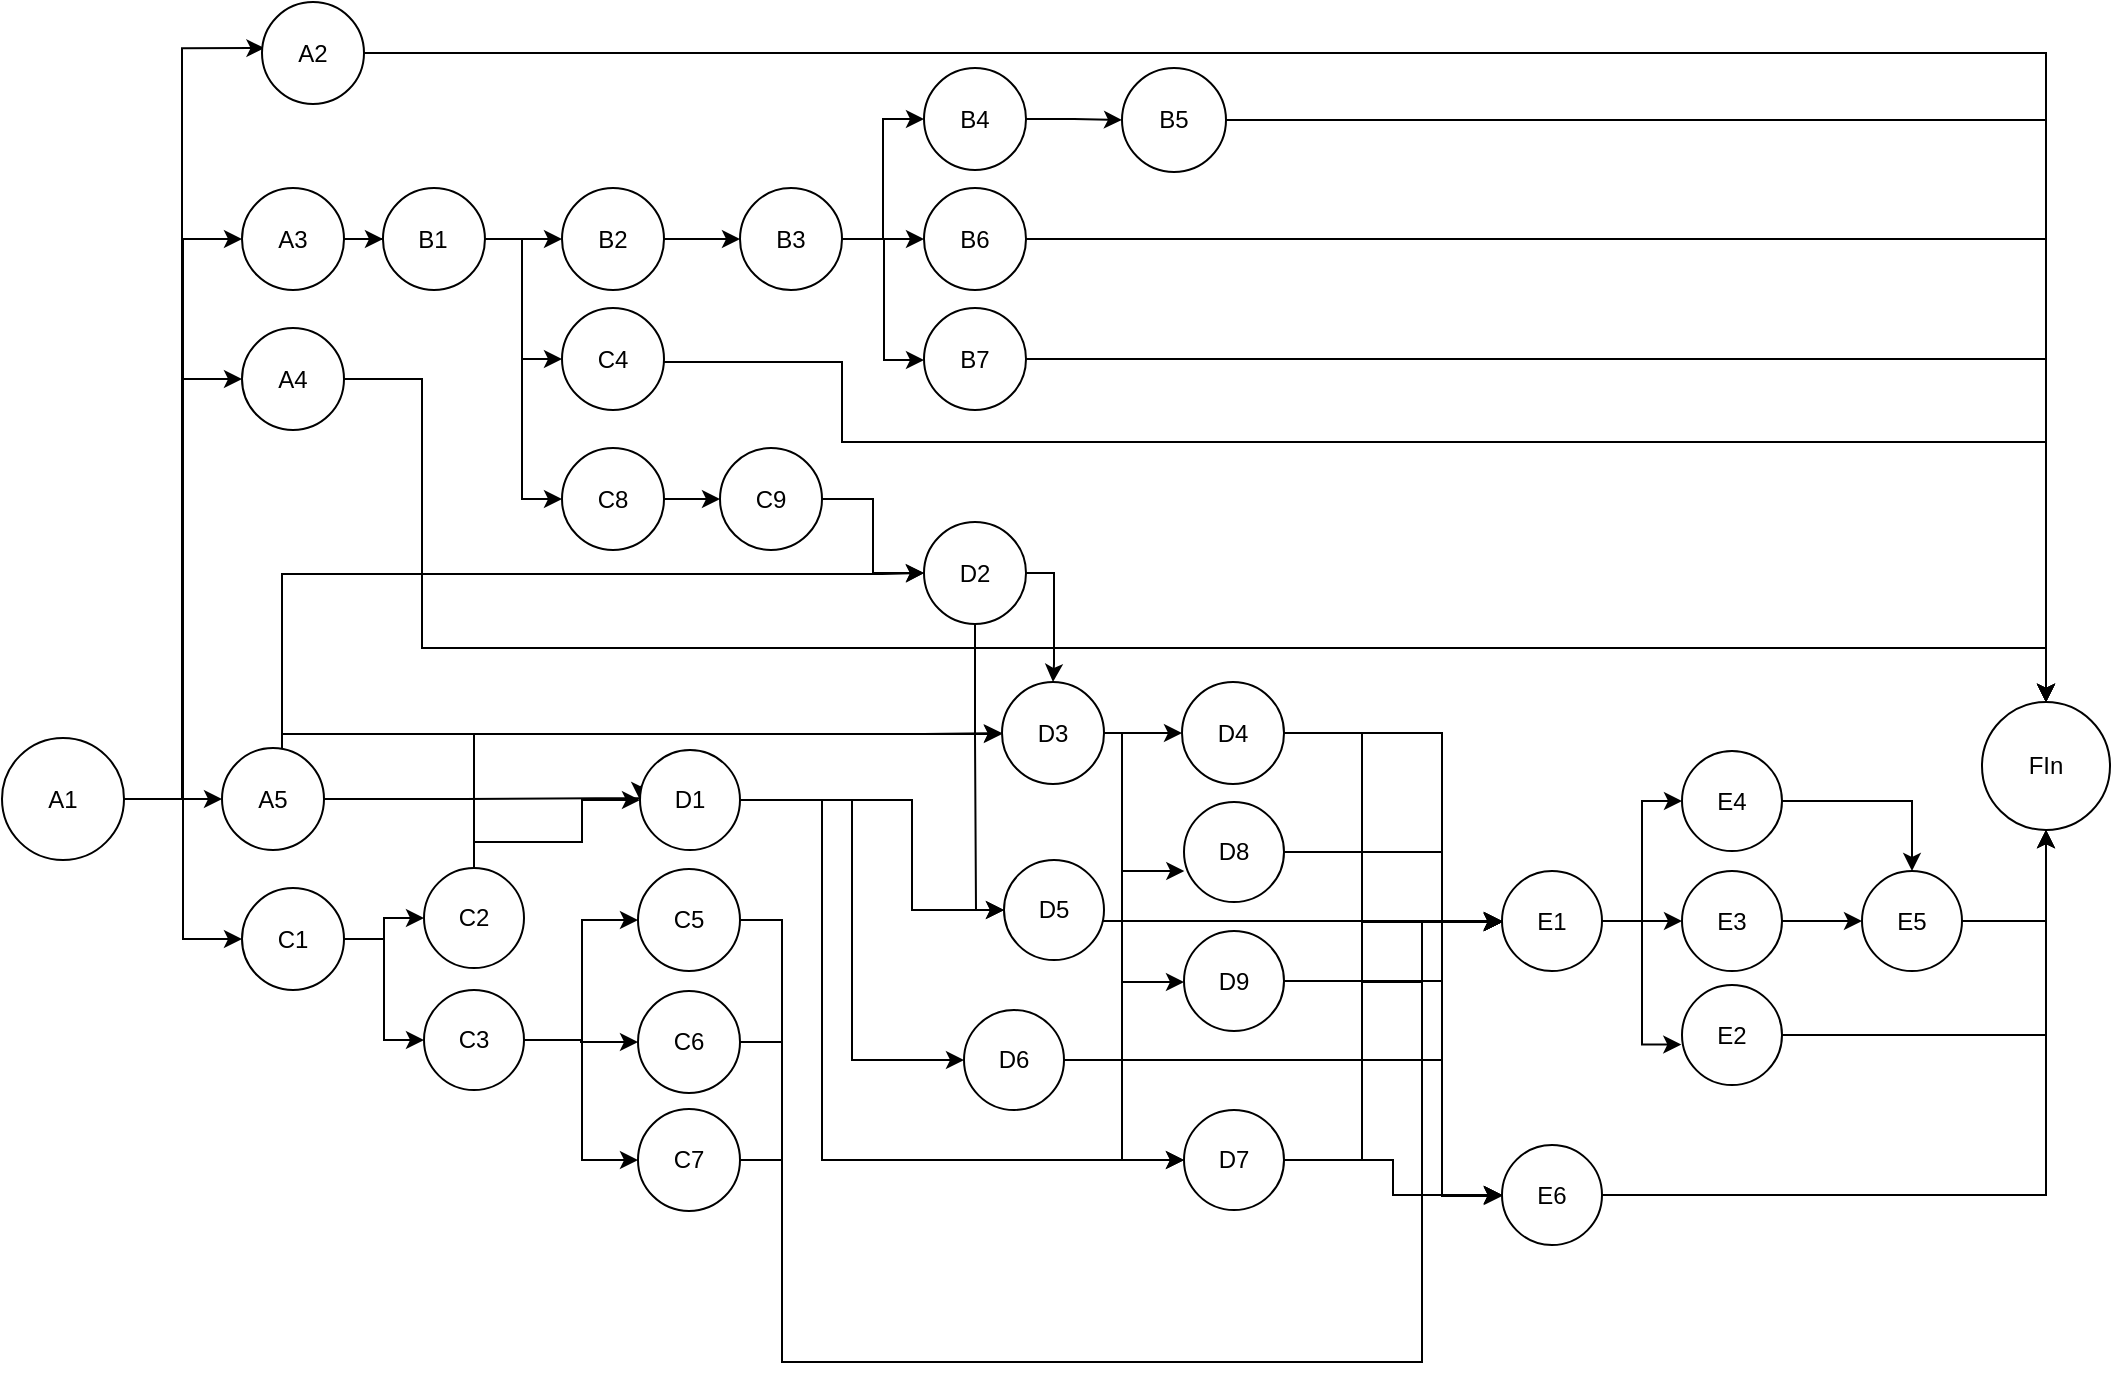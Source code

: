 <mxfile version="20.4.0" type="device"><diagram name="Page-1" id="2a216829-ef6e-dabb-86c1-c78162f3ba2b"><mxGraphModel dx="1586" dy="77" grid="1" gridSize="10" guides="1" tooltips="1" connect="1" arrows="1" fold="1" page="1" pageScale="1" pageWidth="1169" pageHeight="827" background="none" math="0" shadow="0"><root><mxCell id="0"/><mxCell id="1" parent="0"/><mxCell id="Pru9oIikoIHaebNtuiKZ-28" style="edgeStyle=orthogonalEdgeStyle;rounded=0;orthogonalLoop=1;jettySize=auto;html=1;exitX=1;exitY=0.5;exitDx=0;exitDy=0;entryX=0.024;entryY=0.452;entryDx=0;entryDy=0;entryPerimeter=0;" parent="1" source="Pru9oIikoIHaebNtuiKZ-1" target="Pru9oIikoIHaebNtuiKZ-4" edge="1"><mxGeometry relative="1" as="geometry"><mxPoint x="120" y="903" as="targetPoint"/><Array as="points"><mxPoint x="130" y="1258"/><mxPoint x="130" y="883"/></Array></mxGeometry></mxCell><mxCell id="Pru9oIikoIHaebNtuiKZ-31" style="edgeStyle=orthogonalEdgeStyle;rounded=0;orthogonalLoop=1;jettySize=auto;html=1;entryX=0;entryY=0.5;entryDx=0;entryDy=0;" parent="1" source="Pru9oIikoIHaebNtuiKZ-1" target="Pru9oIikoIHaebNtuiKZ-5" edge="1"><mxGeometry relative="1" as="geometry"/></mxCell><mxCell id="Pru9oIikoIHaebNtuiKZ-32" style="edgeStyle=orthogonalEdgeStyle;rounded=0;orthogonalLoop=1;jettySize=auto;html=1;entryX=0;entryY=0.5;entryDx=0;entryDy=0;" parent="1" source="Pru9oIikoIHaebNtuiKZ-1" target="Pru9oIikoIHaebNtuiKZ-6" edge="1"><mxGeometry relative="1" as="geometry"/></mxCell><mxCell id="Pru9oIikoIHaebNtuiKZ-33" style="edgeStyle=orthogonalEdgeStyle;rounded=0;orthogonalLoop=1;jettySize=auto;html=1;exitX=1;exitY=0.5;exitDx=0;exitDy=0;entryX=0;entryY=0.5;entryDx=0;entryDy=0;" parent="1" source="Pru9oIikoIHaebNtuiKZ-1" target="Pru9oIikoIHaebNtuiKZ-7" edge="1"><mxGeometry relative="1" as="geometry"/></mxCell><mxCell id="Pru9oIikoIHaebNtuiKZ-35" style="edgeStyle=orthogonalEdgeStyle;rounded=0;orthogonalLoop=1;jettySize=auto;html=1;exitX=1;exitY=0.5;exitDx=0;exitDy=0;entryX=0;entryY=0.5;entryDx=0;entryDy=0;" parent="1" source="Pru9oIikoIHaebNtuiKZ-1" target="Pru9oIikoIHaebNtuiKZ-10" edge="1"><mxGeometry relative="1" as="geometry"/></mxCell><mxCell id="Pru9oIikoIHaebNtuiKZ-1" value="A1" style="ellipse;whiteSpace=wrap;html=1;aspect=fixed;" parent="1" vertex="1"><mxGeometry x="40" y="1228" width="61" height="61" as="geometry"/></mxCell><mxCell id="Pru9oIikoIHaebNtuiKZ-132" style="edgeStyle=orthogonalEdgeStyle;rounded=0;orthogonalLoop=1;jettySize=auto;html=1;" parent="1" source="Pru9oIikoIHaebNtuiKZ-4" target="Pru9oIikoIHaebNtuiKZ-131" edge="1"><mxGeometry relative="1" as="geometry"/></mxCell><mxCell id="Pru9oIikoIHaebNtuiKZ-4" value="A2" style="ellipse;whiteSpace=wrap;html=1;aspect=fixed;" parent="1" vertex="1"><mxGeometry x="170" y="860" width="51" height="51" as="geometry"/></mxCell><mxCell id="KUXxPecJP9l8eW_EZFho-1" style="edgeStyle=orthogonalEdgeStyle;rounded=0;orthogonalLoop=1;jettySize=auto;html=1;" edge="1" parent="1" source="Pru9oIikoIHaebNtuiKZ-5" target="Pru9oIikoIHaebNtuiKZ-8"><mxGeometry relative="1" as="geometry"/></mxCell><mxCell id="Pru9oIikoIHaebNtuiKZ-5" value="A3" style="ellipse;whiteSpace=wrap;html=1;aspect=fixed;" parent="1" vertex="1"><mxGeometry x="160" y="953" width="51" height="51" as="geometry"/></mxCell><mxCell id="Pru9oIikoIHaebNtuiKZ-134" style="edgeStyle=orthogonalEdgeStyle;rounded=0;orthogonalLoop=1;jettySize=auto;html=1;" parent="1" source="Pru9oIikoIHaebNtuiKZ-6" target="Pru9oIikoIHaebNtuiKZ-131" edge="1"><mxGeometry relative="1" as="geometry"><Array as="points"><mxPoint x="250" y="1049"/><mxPoint x="250" y="1183"/><mxPoint x="1062" y="1183"/></Array></mxGeometry></mxCell><mxCell id="Pru9oIikoIHaebNtuiKZ-6" value="A4" style="ellipse;whiteSpace=wrap;html=1;aspect=fixed;" parent="1" vertex="1"><mxGeometry x="160" y="1023" width="51" height="51" as="geometry"/></mxCell><mxCell id="KUXxPecJP9l8eW_EZFho-12" style="edgeStyle=orthogonalEdgeStyle;rounded=0;orthogonalLoop=1;jettySize=auto;html=1;entryX=0;entryY=0.5;entryDx=0;entryDy=0;" edge="1" parent="1" source="Pru9oIikoIHaebNtuiKZ-7" target="Pru9oIikoIHaebNtuiKZ-50"><mxGeometry relative="1" as="geometry"><Array as="points"><mxPoint x="271" y="1259"/><mxPoint x="340" y="1258"/></Array></mxGeometry></mxCell><mxCell id="KUXxPecJP9l8eW_EZFho-16" style="edgeStyle=orthogonalEdgeStyle;rounded=0;orthogonalLoop=1;jettySize=auto;html=1;entryX=0;entryY=0.5;entryDx=0;entryDy=0;" edge="1" parent="1" source="Pru9oIikoIHaebNtuiKZ-7" target="Pru9oIikoIHaebNtuiKZ-52"><mxGeometry relative="1" as="geometry"><mxPoint x="370" y="1150" as="targetPoint"/><Array as="points"><mxPoint x="180" y="1146"/><mxPoint x="480" y="1146"/></Array></mxGeometry></mxCell><mxCell id="KUXxPecJP9l8eW_EZFho-22" style="edgeStyle=orthogonalEdgeStyle;rounded=0;orthogonalLoop=1;jettySize=auto;html=1;" edge="1" parent="1" source="Pru9oIikoIHaebNtuiKZ-7" target="Pru9oIikoIHaebNtuiKZ-54"><mxGeometry relative="1" as="geometry"><Array as="points"><mxPoint x="180" y="1226"/></Array></mxGeometry></mxCell><mxCell id="Pru9oIikoIHaebNtuiKZ-7" value="A5" style="ellipse;whiteSpace=wrap;html=1;aspect=fixed;" parent="1" vertex="1"><mxGeometry x="150" y="1233" width="51" height="51" as="geometry"/></mxCell><mxCell id="Pru9oIikoIHaebNtuiKZ-121" style="edgeStyle=orthogonalEdgeStyle;rounded=0;orthogonalLoop=1;jettySize=auto;html=1;entryX=0;entryY=0.5;entryDx=0;entryDy=0;" parent="1" source="Pru9oIikoIHaebNtuiKZ-8" edge="1" target="Pru9oIikoIHaebNtuiKZ-9"><mxGeometry relative="1" as="geometry"><mxPoint x="310.48" y="978.5" as="targetPoint"/></mxGeometry></mxCell><mxCell id="KUXxPecJP9l8eW_EZFho-5" style="edgeStyle=orthogonalEdgeStyle;rounded=0;orthogonalLoop=1;jettySize=auto;html=1;entryX=0;entryY=0.5;entryDx=0;entryDy=0;" edge="1" parent="1" source="Pru9oIikoIHaebNtuiKZ-8" target="Pru9oIikoIHaebNtuiKZ-11"><mxGeometry relative="1" as="geometry"><Array as="points"><mxPoint x="300" y="979"/><mxPoint x="300" y="1039"/></Array></mxGeometry></mxCell><mxCell id="KUXxPecJP9l8eW_EZFho-10" style="edgeStyle=orthogonalEdgeStyle;rounded=0;orthogonalLoop=1;jettySize=auto;html=1;entryX=0;entryY=0.5;entryDx=0;entryDy=0;" edge="1" parent="1" source="Pru9oIikoIHaebNtuiKZ-8" target="Pru9oIikoIHaebNtuiKZ-15"><mxGeometry relative="1" as="geometry"><Array as="points"><mxPoint x="300" y="979"/><mxPoint x="300" y="1109"/></Array></mxGeometry></mxCell><mxCell id="Pru9oIikoIHaebNtuiKZ-8" value="B1" style="ellipse;whiteSpace=wrap;html=1;aspect=fixed;" parent="1" vertex="1"><mxGeometry x="230.48" y="953" width="51" height="51" as="geometry"/></mxCell><mxCell id="Pru9oIikoIHaebNtuiKZ-123" style="edgeStyle=orthogonalEdgeStyle;rounded=0;orthogonalLoop=1;jettySize=auto;html=1;entryX=0;entryY=0.5;entryDx=0;entryDy=0;" parent="1" source="Pru9oIikoIHaebNtuiKZ-9" target="Pru9oIikoIHaebNtuiKZ-17" edge="1"><mxGeometry relative="1" as="geometry"/></mxCell><mxCell id="Pru9oIikoIHaebNtuiKZ-9" value="B2" style="ellipse;whiteSpace=wrap;html=1;aspect=fixed;" parent="1" vertex="1"><mxGeometry x="320" y="953" width="51" height="51" as="geometry"/></mxCell><mxCell id="Pru9oIikoIHaebNtuiKZ-46" style="edgeStyle=orthogonalEdgeStyle;rounded=0;orthogonalLoop=1;jettySize=auto;html=1;entryX=0;entryY=0.5;entryDx=0;entryDy=0;" parent="1" source="Pru9oIikoIHaebNtuiKZ-10" target="Pru9oIikoIHaebNtuiKZ-23" edge="1"><mxGeometry relative="1" as="geometry"/></mxCell><mxCell id="Pru9oIikoIHaebNtuiKZ-47" style="edgeStyle=orthogonalEdgeStyle;rounded=0;orthogonalLoop=1;jettySize=auto;html=1;" parent="1" source="Pru9oIikoIHaebNtuiKZ-10" target="Pru9oIikoIHaebNtuiKZ-24" edge="1"><mxGeometry relative="1" as="geometry"/></mxCell><mxCell id="Pru9oIikoIHaebNtuiKZ-10" value="C1" style="ellipse;whiteSpace=wrap;html=1;aspect=fixed;" parent="1" vertex="1"><mxGeometry x="160" y="1303" width="51" height="51" as="geometry"/></mxCell><mxCell id="KUXxPecJP9l8eW_EZFho-6" style="edgeStyle=orthogonalEdgeStyle;rounded=0;orthogonalLoop=1;jettySize=auto;html=1;" edge="1" parent="1" source="Pru9oIikoIHaebNtuiKZ-11" target="Pru9oIikoIHaebNtuiKZ-131"><mxGeometry relative="1" as="geometry"><Array as="points"><mxPoint x="460" y="1040"/><mxPoint x="460" y="1080"/><mxPoint x="1062" y="1080"/></Array></mxGeometry></mxCell><mxCell id="Pru9oIikoIHaebNtuiKZ-11" value="C4" style="ellipse;whiteSpace=wrap;html=1;aspect=fixed;" parent="1" vertex="1"><mxGeometry x="320" y="1013" width="51" height="51" as="geometry"/></mxCell><mxCell id="KUXxPecJP9l8eW_EZFho-42" style="edgeStyle=orthogonalEdgeStyle;rounded=0;orthogonalLoop=1;jettySize=auto;html=1;" edge="1" parent="1" source="Pru9oIikoIHaebNtuiKZ-12" target="Pru9oIikoIHaebNtuiKZ-76"><mxGeometry relative="1" as="geometry"><Array as="points"><mxPoint x="430" y="1319"/><mxPoint x="430" y="1540"/><mxPoint x="750" y="1540"/><mxPoint x="750" y="1320"/></Array></mxGeometry></mxCell><mxCell id="Pru9oIikoIHaebNtuiKZ-12" value="C5" style="ellipse;whiteSpace=wrap;html=1;aspect=fixed;" parent="1" vertex="1"><mxGeometry x="358" y="1293.5" width="51" height="51" as="geometry"/></mxCell><mxCell id="KUXxPecJP9l8eW_EZFho-43" style="edgeStyle=orthogonalEdgeStyle;rounded=0;orthogonalLoop=1;jettySize=auto;html=1;" edge="1" parent="1" source="Pru9oIikoIHaebNtuiKZ-13"><mxGeometry relative="1" as="geometry"><mxPoint x="790" y="1320" as="targetPoint"/><Array as="points"><mxPoint x="430" y="1380"/><mxPoint x="430" y="1540"/><mxPoint x="750" y="1540"/><mxPoint x="750" y="1320"/><mxPoint x="790" y="1320"/></Array></mxGeometry></mxCell><mxCell id="Pru9oIikoIHaebNtuiKZ-13" value="C6" style="ellipse;whiteSpace=wrap;html=1;aspect=fixed;" parent="1" vertex="1"><mxGeometry x="358" y="1354.5" width="51" height="51" as="geometry"/></mxCell><mxCell id="KUXxPecJP9l8eW_EZFho-44" style="edgeStyle=orthogonalEdgeStyle;rounded=0;orthogonalLoop=1;jettySize=auto;html=1;entryX=0;entryY=0.5;entryDx=0;entryDy=0;" edge="1" parent="1" source="Pru9oIikoIHaebNtuiKZ-14" target="Pru9oIikoIHaebNtuiKZ-76"><mxGeometry relative="1" as="geometry"><mxPoint x="790" y="1350" as="targetPoint"/><Array as="points"><mxPoint x="430" y="1439"/><mxPoint x="430" y="1540"/><mxPoint x="750" y="1540"/><mxPoint x="750" y="1350"/><mxPoint x="720" y="1350"/><mxPoint x="720" y="1320"/></Array></mxGeometry></mxCell><mxCell id="Pru9oIikoIHaebNtuiKZ-14" value="C7" style="ellipse;whiteSpace=wrap;html=1;aspect=fixed;" parent="1" vertex="1"><mxGeometry x="358" y="1413.5" width="51" height="51" as="geometry"/></mxCell><mxCell id="KUXxPecJP9l8eW_EZFho-11" style="edgeStyle=orthogonalEdgeStyle;rounded=0;orthogonalLoop=1;jettySize=auto;html=1;entryX=0;entryY=0.5;entryDx=0;entryDy=0;" edge="1" parent="1" source="Pru9oIikoIHaebNtuiKZ-15" target="Pru9oIikoIHaebNtuiKZ-48"><mxGeometry relative="1" as="geometry"/></mxCell><mxCell id="Pru9oIikoIHaebNtuiKZ-15" value="C8" style="ellipse;whiteSpace=wrap;html=1;aspect=fixed;" parent="1" vertex="1"><mxGeometry x="320" y="1083" width="51" height="51" as="geometry"/></mxCell><mxCell id="Pru9oIikoIHaebNtuiKZ-125" style="edgeStyle=orthogonalEdgeStyle;rounded=0;orthogonalLoop=1;jettySize=auto;html=1;entryX=0;entryY=0.5;entryDx=0;entryDy=0;" parent="1" source="Pru9oIikoIHaebNtuiKZ-17" edge="1" target="Pru9oIikoIHaebNtuiKZ-18"><mxGeometry relative="1" as="geometry"><mxPoint x="490" y="978.5" as="targetPoint"/></mxGeometry></mxCell><mxCell id="KUXxPecJP9l8eW_EZFho-3" style="edgeStyle=orthogonalEdgeStyle;rounded=0;orthogonalLoop=1;jettySize=auto;html=1;" edge="1" parent="1" source="Pru9oIikoIHaebNtuiKZ-17" target="Pru9oIikoIHaebNtuiKZ-20"><mxGeometry relative="1" as="geometry"/></mxCell><mxCell id="KUXxPecJP9l8eW_EZFho-4" style="edgeStyle=orthogonalEdgeStyle;rounded=0;orthogonalLoop=1;jettySize=auto;html=1;entryX=0;entryY=0.5;entryDx=0;entryDy=0;" edge="1" parent="1" source="Pru9oIikoIHaebNtuiKZ-17" target="Pru9oIikoIHaebNtuiKZ-21"><mxGeometry relative="1" as="geometry"><Array as="points"><mxPoint x="481" y="978"/><mxPoint x="481" y="1039"/><mxPoint x="501" y="1039"/></Array></mxGeometry></mxCell><mxCell id="Pru9oIikoIHaebNtuiKZ-17" value="B3" style="ellipse;whiteSpace=wrap;html=1;aspect=fixed;" parent="1" vertex="1"><mxGeometry x="409" y="953" width="51" height="51" as="geometry"/></mxCell><mxCell id="Pru9oIikoIHaebNtuiKZ-43" style="edgeStyle=orthogonalEdgeStyle;rounded=0;orthogonalLoop=1;jettySize=auto;html=1;entryX=0;entryY=0.5;entryDx=0;entryDy=0;" parent="1" source="Pru9oIikoIHaebNtuiKZ-18" target="Pru9oIikoIHaebNtuiKZ-19" edge="1"><mxGeometry relative="1" as="geometry"/></mxCell><mxCell id="Pru9oIikoIHaebNtuiKZ-18" value="B4" style="ellipse;whiteSpace=wrap;html=1;aspect=fixed;" parent="1" vertex="1"><mxGeometry x="501" y="893" width="51" height="51" as="geometry"/></mxCell><mxCell id="KUXxPecJP9l8eW_EZFho-57" style="edgeStyle=orthogonalEdgeStyle;rounded=0;orthogonalLoop=1;jettySize=auto;html=1;" edge="1" parent="1" source="Pru9oIikoIHaebNtuiKZ-19" target="Pru9oIikoIHaebNtuiKZ-131"><mxGeometry relative="1" as="geometry"/></mxCell><mxCell id="Pru9oIikoIHaebNtuiKZ-19" value="B5" style="ellipse;whiteSpace=wrap;html=1;aspect=fixed;" parent="1" vertex="1"><mxGeometry x="600" y="893" width="52" height="52" as="geometry"/></mxCell><mxCell id="Pru9oIikoIHaebNtuiKZ-135" style="edgeStyle=orthogonalEdgeStyle;rounded=0;orthogonalLoop=1;jettySize=auto;html=1;" parent="1" source="Pru9oIikoIHaebNtuiKZ-20" target="Pru9oIikoIHaebNtuiKZ-131" edge="1"><mxGeometry relative="1" as="geometry"/></mxCell><mxCell id="Pru9oIikoIHaebNtuiKZ-20" value="B6" style="ellipse;whiteSpace=wrap;html=1;aspect=fixed;" parent="1" vertex="1"><mxGeometry x="501" y="953" width="51" height="51" as="geometry"/></mxCell><mxCell id="Pru9oIikoIHaebNtuiKZ-136" style="edgeStyle=orthogonalEdgeStyle;rounded=0;orthogonalLoop=1;jettySize=auto;html=1;" parent="1" source="Pru9oIikoIHaebNtuiKZ-21" target="Pru9oIikoIHaebNtuiKZ-131" edge="1"><mxGeometry relative="1" as="geometry"/></mxCell><mxCell id="Pru9oIikoIHaebNtuiKZ-21" value="B7&lt;br&gt;" style="ellipse;whiteSpace=wrap;html=1;aspect=fixed;" parent="1" vertex="1"><mxGeometry x="501" y="1013" width="51" height="51" as="geometry"/></mxCell><mxCell id="KUXxPecJP9l8eW_EZFho-18" style="edgeStyle=orthogonalEdgeStyle;rounded=0;orthogonalLoop=1;jettySize=auto;html=1;entryX=0;entryY=0.5;entryDx=0;entryDy=0;" edge="1" parent="1" source="Pru9oIikoIHaebNtuiKZ-23" target="Pru9oIikoIHaebNtuiKZ-54"><mxGeometry relative="1" as="geometry"><Array as="points"><mxPoint x="276" y="1226"/><mxPoint x="501" y="1226"/></Array></mxGeometry></mxCell><mxCell id="KUXxPecJP9l8eW_EZFho-19" style="edgeStyle=orthogonalEdgeStyle;rounded=0;orthogonalLoop=1;jettySize=auto;html=1;entryX=0;entryY=0.5;entryDx=0;entryDy=0;" edge="1" parent="1" source="Pru9oIikoIHaebNtuiKZ-23" target="Pru9oIikoIHaebNtuiKZ-50"><mxGeometry relative="1" as="geometry"><Array as="points"><mxPoint x="276" y="1280"/><mxPoint x="330" y="1280"/><mxPoint x="330" y="1259"/></Array></mxGeometry></mxCell><mxCell id="Pru9oIikoIHaebNtuiKZ-23" value="C2" style="ellipse;whiteSpace=wrap;html=1;aspect=fixed;" parent="1" vertex="1"><mxGeometry x="251" y="1293" width="50" height="50" as="geometry"/></mxCell><mxCell id="KUXxPecJP9l8eW_EZFho-8" style="edgeStyle=orthogonalEdgeStyle;rounded=0;orthogonalLoop=1;jettySize=auto;html=1;entryX=0;entryY=0.5;entryDx=0;entryDy=0;" edge="1" parent="1" source="Pru9oIikoIHaebNtuiKZ-24" target="Pru9oIikoIHaebNtuiKZ-13"><mxGeometry relative="1" as="geometry"/></mxCell><mxCell id="KUXxPecJP9l8eW_EZFho-14" style="edgeStyle=orthogonalEdgeStyle;rounded=0;orthogonalLoop=1;jettySize=auto;html=1;entryX=0;entryY=0.5;entryDx=0;entryDy=0;" edge="1" parent="1" source="Pru9oIikoIHaebNtuiKZ-24" target="Pru9oIikoIHaebNtuiKZ-12"><mxGeometry relative="1" as="geometry"><Array as="points"><mxPoint x="330" y="1379"/><mxPoint x="330" y="1319"/></Array></mxGeometry></mxCell><mxCell id="KUXxPecJP9l8eW_EZFho-15" style="edgeStyle=orthogonalEdgeStyle;rounded=0;orthogonalLoop=1;jettySize=auto;html=1;entryX=0;entryY=0.5;entryDx=0;entryDy=0;" edge="1" parent="1" source="Pru9oIikoIHaebNtuiKZ-24" target="Pru9oIikoIHaebNtuiKZ-14"><mxGeometry relative="1" as="geometry"><Array as="points"><mxPoint x="330" y="1379"/><mxPoint x="330" y="1439"/></Array></mxGeometry></mxCell><mxCell id="Pru9oIikoIHaebNtuiKZ-24" value="C3&lt;br&gt;" style="ellipse;whiteSpace=wrap;html=1;aspect=fixed;" parent="1" vertex="1"><mxGeometry x="251" y="1354" width="50" height="50" as="geometry"/></mxCell><mxCell id="KUXxPecJP9l8eW_EZFho-17" style="edgeStyle=orthogonalEdgeStyle;rounded=0;orthogonalLoop=1;jettySize=auto;html=1;entryX=0;entryY=0.5;entryDx=0;entryDy=0;" edge="1" parent="1" source="Pru9oIikoIHaebNtuiKZ-48" target="Pru9oIikoIHaebNtuiKZ-52"><mxGeometry relative="1" as="geometry"/></mxCell><mxCell id="Pru9oIikoIHaebNtuiKZ-48" value="C9" style="ellipse;whiteSpace=wrap;html=1;aspect=fixed;" parent="1" vertex="1"><mxGeometry x="399" y="1083" width="51" height="51" as="geometry"/></mxCell><mxCell id="KUXxPecJP9l8eW_EZFho-28" style="edgeStyle=orthogonalEdgeStyle;rounded=0;orthogonalLoop=1;jettySize=auto;html=1;" edge="1" parent="1" source="Pru9oIikoIHaebNtuiKZ-50" target="Pru9oIikoIHaebNtuiKZ-61"><mxGeometry relative="1" as="geometry"><Array as="points"><mxPoint x="495" y="1259"/><mxPoint x="495" y="1314"/></Array></mxGeometry></mxCell><mxCell id="KUXxPecJP9l8eW_EZFho-29" style="edgeStyle=orthogonalEdgeStyle;rounded=0;orthogonalLoop=1;jettySize=auto;html=1;entryX=0;entryY=0.5;entryDx=0;entryDy=0;" edge="1" parent="1" source="Pru9oIikoIHaebNtuiKZ-50" target="Pru9oIikoIHaebNtuiKZ-62"><mxGeometry relative="1" as="geometry"/></mxCell><mxCell id="KUXxPecJP9l8eW_EZFho-31" style="edgeStyle=orthogonalEdgeStyle;rounded=0;orthogonalLoop=1;jettySize=auto;html=1;entryX=0;entryY=0.5;entryDx=0;entryDy=0;" edge="1" parent="1" source="Pru9oIikoIHaebNtuiKZ-50" target="Pru9oIikoIHaebNtuiKZ-63"><mxGeometry relative="1" as="geometry"><mxPoint x="610" y="1450" as="targetPoint"/><Array as="points"><mxPoint x="450" y="1259"/><mxPoint x="450" y="1439"/><mxPoint x="620" y="1439"/></Array></mxGeometry></mxCell><mxCell id="Pru9oIikoIHaebNtuiKZ-50" value="D1&lt;br&gt;" style="ellipse;whiteSpace=wrap;html=1;aspect=fixed;" parent="1" vertex="1"><mxGeometry x="359" y="1234" width="50" height="50" as="geometry"/></mxCell><mxCell id="KUXxPecJP9l8eW_EZFho-26" style="edgeStyle=orthogonalEdgeStyle;rounded=0;orthogonalLoop=1;jettySize=auto;html=1;entryX=0.5;entryY=0;entryDx=0;entryDy=0;" edge="1" parent="1" source="Pru9oIikoIHaebNtuiKZ-52" target="Pru9oIikoIHaebNtuiKZ-54"><mxGeometry relative="1" as="geometry"><Array as="points"><mxPoint x="566" y="1146"/><mxPoint x="566" y="1191"/></Array></mxGeometry></mxCell><mxCell id="KUXxPecJP9l8eW_EZFho-27" style="edgeStyle=orthogonalEdgeStyle;rounded=0;orthogonalLoop=1;jettySize=auto;html=1;entryX=0;entryY=0.5;entryDx=0;entryDy=0;" edge="1" parent="1" source="Pru9oIikoIHaebNtuiKZ-52" target="Pru9oIikoIHaebNtuiKZ-61"><mxGeometry relative="1" as="geometry"><Array as="points"><mxPoint x="527" y="1227"/><mxPoint x="527" y="1308"/></Array></mxGeometry></mxCell><mxCell id="Pru9oIikoIHaebNtuiKZ-52" value="D2" style="ellipse;whiteSpace=wrap;html=1;aspect=fixed;" parent="1" vertex="1"><mxGeometry x="501" y="1120" width="51" height="51" as="geometry"/></mxCell><mxCell id="KUXxPecJP9l8eW_EZFho-23" style="edgeStyle=orthogonalEdgeStyle;rounded=0;orthogonalLoop=1;jettySize=auto;html=1;entryX=0;entryY=0.5;entryDx=0;entryDy=0;" edge="1" parent="1" source="Pru9oIikoIHaebNtuiKZ-54" target="Pru9oIikoIHaebNtuiKZ-57"><mxGeometry relative="1" as="geometry"/></mxCell><mxCell id="KUXxPecJP9l8eW_EZFho-30" style="edgeStyle=orthogonalEdgeStyle;rounded=0;orthogonalLoop=1;jettySize=auto;html=1;" edge="1" parent="1" source="Pru9oIikoIHaebNtuiKZ-54" target="Pru9oIikoIHaebNtuiKZ-63"><mxGeometry relative="1" as="geometry"><Array as="points"><mxPoint x="600" y="1226"/><mxPoint x="600" y="1439"/></Array></mxGeometry></mxCell><mxCell id="KUXxPecJP9l8eW_EZFho-33" style="edgeStyle=orthogonalEdgeStyle;rounded=0;orthogonalLoop=1;jettySize=auto;html=1;entryX=0.003;entryY=0.69;entryDx=0;entryDy=0;entryPerimeter=0;" edge="1" parent="1" source="Pru9oIikoIHaebNtuiKZ-54" target="Pru9oIikoIHaebNtuiKZ-70"><mxGeometry relative="1" as="geometry"><Array as="points"><mxPoint x="600" y="1226"/><mxPoint x="600" y="1295"/></Array></mxGeometry></mxCell><mxCell id="KUXxPecJP9l8eW_EZFho-34" style="edgeStyle=orthogonalEdgeStyle;rounded=0;orthogonalLoop=1;jettySize=auto;html=1;entryX=0;entryY=0.5;entryDx=0;entryDy=0;" edge="1" parent="1" source="Pru9oIikoIHaebNtuiKZ-54" target="Pru9oIikoIHaebNtuiKZ-71"><mxGeometry relative="1" as="geometry"><Array as="points"><mxPoint x="600" y="1226"/><mxPoint x="600" y="1350"/><mxPoint x="631" y="1350"/></Array></mxGeometry></mxCell><mxCell id="Pru9oIikoIHaebNtuiKZ-54" value="D3&lt;br&gt;" style="ellipse;whiteSpace=wrap;html=1;aspect=fixed;" parent="1" vertex="1"><mxGeometry x="540" y="1200" width="51" height="51" as="geometry"/></mxCell><mxCell id="KUXxPecJP9l8eW_EZFho-36" style="edgeStyle=orthogonalEdgeStyle;rounded=0;orthogonalLoop=1;jettySize=auto;html=1;entryX=0;entryY=0.5;entryDx=0;entryDy=0;" edge="1" parent="1" source="Pru9oIikoIHaebNtuiKZ-57" target="Pru9oIikoIHaebNtuiKZ-76"><mxGeometry relative="1" as="geometry"><mxPoint x="790" y="1350" as="targetPoint"/><Array as="points"><mxPoint x="720" y="1226"/><mxPoint x="720" y="1320"/></Array></mxGeometry></mxCell><mxCell id="KUXxPecJP9l8eW_EZFho-52" style="edgeStyle=orthogonalEdgeStyle;rounded=0;orthogonalLoop=1;jettySize=auto;html=1;entryX=0;entryY=0.5;entryDx=0;entryDy=0;" edge="1" parent="1" source="Pru9oIikoIHaebNtuiKZ-57" target="Pru9oIikoIHaebNtuiKZ-81"><mxGeometry relative="1" as="geometry"><Array as="points"><mxPoint x="760" y="1225"/><mxPoint x="760" y="1457"/></Array></mxGeometry></mxCell><mxCell id="Pru9oIikoIHaebNtuiKZ-57" value="D4&lt;br&gt;" style="ellipse;whiteSpace=wrap;html=1;aspect=fixed;" parent="1" vertex="1"><mxGeometry x="630" y="1200" width="51" height="51" as="geometry"/></mxCell><mxCell id="KUXxPecJP9l8eW_EZFho-51" style="edgeStyle=orthogonalEdgeStyle;rounded=0;orthogonalLoop=1;jettySize=auto;html=1;entryX=0;entryY=0.5;entryDx=0;entryDy=0;" edge="1" parent="1" source="Pru9oIikoIHaebNtuiKZ-61" target="Pru9oIikoIHaebNtuiKZ-76"><mxGeometry relative="1" as="geometry"><Array as="points"><mxPoint x="691" y="1320"/></Array></mxGeometry></mxCell><mxCell id="Pru9oIikoIHaebNtuiKZ-61" value="D5" style="ellipse;whiteSpace=wrap;html=1;aspect=fixed;" parent="1" vertex="1"><mxGeometry x="541" y="1289" width="50" height="50" as="geometry"/></mxCell><mxCell id="KUXxPecJP9l8eW_EZFho-40" style="edgeStyle=orthogonalEdgeStyle;rounded=0;orthogonalLoop=1;jettySize=auto;html=1;" edge="1" parent="1" source="Pru9oIikoIHaebNtuiKZ-62"><mxGeometry relative="1" as="geometry"><mxPoint x="790" y="1320" as="targetPoint"/><Array as="points"><mxPoint x="720" y="1389"/><mxPoint x="720" y="1320"/></Array></mxGeometry></mxCell><mxCell id="KUXxPecJP9l8eW_EZFho-56" style="edgeStyle=orthogonalEdgeStyle;rounded=0;orthogonalLoop=1;jettySize=auto;html=1;entryX=0;entryY=0.5;entryDx=0;entryDy=0;" edge="1" parent="1" source="Pru9oIikoIHaebNtuiKZ-62" target="Pru9oIikoIHaebNtuiKZ-81"><mxGeometry relative="1" as="geometry"><Array as="points"><mxPoint x="760" y="1389"/><mxPoint x="760" y="1457"/></Array></mxGeometry></mxCell><mxCell id="Pru9oIikoIHaebNtuiKZ-62" value="D6" style="ellipse;whiteSpace=wrap;html=1;aspect=fixed;" parent="1" vertex="1"><mxGeometry x="521" y="1364" width="50" height="50" as="geometry"/></mxCell><mxCell id="KUXxPecJP9l8eW_EZFho-39" style="edgeStyle=orthogonalEdgeStyle;rounded=0;orthogonalLoop=1;jettySize=auto;html=1;" edge="1" parent="1" source="Pru9oIikoIHaebNtuiKZ-63"><mxGeometry relative="1" as="geometry"><mxPoint x="790" y="1320" as="targetPoint"/><Array as="points"><mxPoint x="720" y="1439"/><mxPoint x="720" y="1320"/></Array></mxGeometry></mxCell><mxCell id="KUXxPecJP9l8eW_EZFho-55" style="edgeStyle=orthogonalEdgeStyle;rounded=0;orthogonalLoop=1;jettySize=auto;html=1;" edge="1" parent="1" source="Pru9oIikoIHaebNtuiKZ-63" target="Pru9oIikoIHaebNtuiKZ-81"><mxGeometry relative="1" as="geometry"/></mxCell><mxCell id="Pru9oIikoIHaebNtuiKZ-63" value="D7" style="ellipse;whiteSpace=wrap;html=1;aspect=fixed;" parent="1" vertex="1"><mxGeometry x="631" y="1414" width="50" height="50" as="geometry"/></mxCell><mxCell id="KUXxPecJP9l8eW_EZFho-37" style="edgeStyle=orthogonalEdgeStyle;rounded=0;orthogonalLoop=1;jettySize=auto;html=1;entryX=0;entryY=0.5;entryDx=0;entryDy=0;" edge="1" parent="1" source="Pru9oIikoIHaebNtuiKZ-70" target="Pru9oIikoIHaebNtuiKZ-76"><mxGeometry relative="1" as="geometry"><mxPoint x="790" y="1350" as="targetPoint"/><Array as="points"><mxPoint x="720" y="1285"/><mxPoint x="720" y="1320"/><mxPoint x="790" y="1320"/></Array></mxGeometry></mxCell><mxCell id="KUXxPecJP9l8eW_EZFho-53" style="edgeStyle=orthogonalEdgeStyle;rounded=0;orthogonalLoop=1;jettySize=auto;html=1;" edge="1" parent="1" source="Pru9oIikoIHaebNtuiKZ-70" target="Pru9oIikoIHaebNtuiKZ-81"><mxGeometry relative="1" as="geometry"><Array as="points"><mxPoint x="760" y="1285"/><mxPoint x="760" y="1457"/></Array></mxGeometry></mxCell><mxCell id="Pru9oIikoIHaebNtuiKZ-70" value="D8" style="ellipse;whiteSpace=wrap;html=1;aspect=fixed;" parent="1" vertex="1"><mxGeometry x="631" y="1260" width="50" height="50" as="geometry"/></mxCell><mxCell id="Pru9oIikoIHaebNtuiKZ-108" style="edgeStyle=orthogonalEdgeStyle;rounded=0;orthogonalLoop=1;jettySize=auto;html=1;entryX=0;entryY=0.5;entryDx=0;entryDy=0;" parent="1" source="Pru9oIikoIHaebNtuiKZ-76" target="Pru9oIikoIHaebNtuiKZ-79" edge="1"><mxGeometry relative="1" as="geometry"/></mxCell><mxCell id="Pru9oIikoIHaebNtuiKZ-109" style="edgeStyle=orthogonalEdgeStyle;rounded=0;orthogonalLoop=1;jettySize=auto;html=1;" parent="1" source="Pru9oIikoIHaebNtuiKZ-76" target="Pru9oIikoIHaebNtuiKZ-78" edge="1"><mxGeometry relative="1" as="geometry"><Array as="points"><mxPoint x="870" y="1320"/><mxPoint x="870" y="1320"/></Array></mxGeometry></mxCell><mxCell id="KUXxPecJP9l8eW_EZFho-45" style="edgeStyle=orthogonalEdgeStyle;rounded=0;orthogonalLoop=1;jettySize=auto;html=1;entryX=-0.007;entryY=0.595;entryDx=0;entryDy=0;entryPerimeter=0;" edge="1" parent="1" source="Pru9oIikoIHaebNtuiKZ-76" target="Pru9oIikoIHaebNtuiKZ-77"><mxGeometry relative="1" as="geometry"/></mxCell><mxCell id="Pru9oIikoIHaebNtuiKZ-76" value="E1" style="ellipse;whiteSpace=wrap;html=1;aspect=fixed;" parent="1" vertex="1"><mxGeometry x="790" y="1294.5" width="50" height="50" as="geometry"/></mxCell><mxCell id="KUXxPecJP9l8eW_EZFho-50" style="edgeStyle=orthogonalEdgeStyle;rounded=0;orthogonalLoop=1;jettySize=auto;html=1;entryX=0.5;entryY=1;entryDx=0;entryDy=0;" edge="1" parent="1" source="Pru9oIikoIHaebNtuiKZ-77" target="Pru9oIikoIHaebNtuiKZ-131"><mxGeometry relative="1" as="geometry"/></mxCell><mxCell id="Pru9oIikoIHaebNtuiKZ-77" value="E2&lt;br&gt;" style="ellipse;whiteSpace=wrap;html=1;aspect=fixed;" parent="1" vertex="1"><mxGeometry x="880" y="1351.5" width="50" height="50" as="geometry"/></mxCell><mxCell id="KUXxPecJP9l8eW_EZFho-47" style="edgeStyle=orthogonalEdgeStyle;rounded=0;orthogonalLoop=1;jettySize=auto;html=1;entryX=0;entryY=0.5;entryDx=0;entryDy=0;" edge="1" parent="1" source="Pru9oIikoIHaebNtuiKZ-78" target="Pru9oIikoIHaebNtuiKZ-80"><mxGeometry relative="1" as="geometry"/></mxCell><mxCell id="Pru9oIikoIHaebNtuiKZ-78" value="E3&lt;br&gt;" style="ellipse;whiteSpace=wrap;html=1;aspect=fixed;" parent="1" vertex="1"><mxGeometry x="880" y="1294.5" width="50" height="50" as="geometry"/></mxCell><mxCell id="KUXxPecJP9l8eW_EZFho-46" style="edgeStyle=orthogonalEdgeStyle;rounded=0;orthogonalLoop=1;jettySize=auto;html=1;" edge="1" parent="1" source="Pru9oIikoIHaebNtuiKZ-79" target="Pru9oIikoIHaebNtuiKZ-80"><mxGeometry relative="1" as="geometry"/></mxCell><mxCell id="Pru9oIikoIHaebNtuiKZ-79" value="E4" style="ellipse;whiteSpace=wrap;html=1;aspect=fixed;" parent="1" vertex="1"><mxGeometry x="880" y="1234.5" width="50" height="50" as="geometry"/></mxCell><mxCell id="KUXxPecJP9l8eW_EZFho-48" style="edgeStyle=orthogonalEdgeStyle;rounded=0;orthogonalLoop=1;jettySize=auto;html=1;entryX=0.5;entryY=1;entryDx=0;entryDy=0;" edge="1" parent="1" source="Pru9oIikoIHaebNtuiKZ-80" target="Pru9oIikoIHaebNtuiKZ-131"><mxGeometry relative="1" as="geometry"/></mxCell><mxCell id="Pru9oIikoIHaebNtuiKZ-80" value="E5&lt;br&gt;" style="ellipse;whiteSpace=wrap;html=1;aspect=fixed;" parent="1" vertex="1"><mxGeometry x="970" y="1294.5" width="50" height="50" as="geometry"/></mxCell><mxCell id="KUXxPecJP9l8eW_EZFho-58" style="edgeStyle=orthogonalEdgeStyle;rounded=0;orthogonalLoop=1;jettySize=auto;html=1;entryX=0.5;entryY=1;entryDx=0;entryDy=0;" edge="1" parent="1" source="Pru9oIikoIHaebNtuiKZ-81" target="Pru9oIikoIHaebNtuiKZ-131"><mxGeometry relative="1" as="geometry"/></mxCell><mxCell id="Pru9oIikoIHaebNtuiKZ-81" value="E6&lt;br&gt;" style="ellipse;whiteSpace=wrap;html=1;aspect=fixed;" parent="1" vertex="1"><mxGeometry x="790" y="1431.5" width="50" height="50" as="geometry"/></mxCell><mxCell id="Pru9oIikoIHaebNtuiKZ-131" value="FIn" style="ellipse;whiteSpace=wrap;html=1;aspect=fixed;" parent="1" vertex="1"><mxGeometry x="1030" y="1210" width="64" height="64" as="geometry"/></mxCell><mxCell id="KUXxPecJP9l8eW_EZFho-38" style="edgeStyle=orthogonalEdgeStyle;rounded=0;orthogonalLoop=1;jettySize=auto;html=1;" edge="1" parent="1" source="Pru9oIikoIHaebNtuiKZ-71"><mxGeometry relative="1" as="geometry"><mxPoint x="790" y="1320" as="targetPoint"/><Array as="points"><mxPoint x="750" y="1350"/><mxPoint x="750" y="1320"/></Array></mxGeometry></mxCell><mxCell id="KUXxPecJP9l8eW_EZFho-54" style="edgeStyle=orthogonalEdgeStyle;rounded=0;orthogonalLoop=1;jettySize=auto;html=1;entryX=0;entryY=0.5;entryDx=0;entryDy=0;" edge="1" parent="1" source="Pru9oIikoIHaebNtuiKZ-71" target="Pru9oIikoIHaebNtuiKZ-81"><mxGeometry relative="1" as="geometry"><Array as="points"><mxPoint x="760" y="1349"/><mxPoint x="760" y="1457"/></Array></mxGeometry></mxCell><mxCell id="Pru9oIikoIHaebNtuiKZ-71" value="D9" style="ellipse;whiteSpace=wrap;html=1;aspect=fixed;" parent="1" vertex="1"><mxGeometry x="631" y="1324.5" width="50" height="50" as="geometry"/></mxCell></root></mxGraphModel></diagram></mxfile>